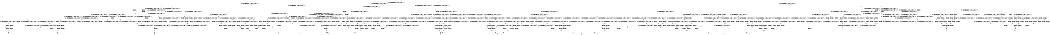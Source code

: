digraph BCG {
size = "7, 10.5";
center = TRUE;
node [shape = circle];
0 [peripheries = 2];
0 -> 1 [label = "EX !0 !ATOMIC_EXCH_BRANCH (1, +0, FALSE, +0, 3, TRUE) !{0, 1, 2}"];
0 -> 2 [label = "EX !2 !ATOMIC_EXCH_BRANCH (1, +0, TRUE, +0, 1, TRUE) !{0, 1, 2}"];
0 -> 3 [label = "EX !1 !ATOMIC_EXCH_BRANCH (1, +1, TRUE, +0, 2, TRUE) !{0, 1, 2}"];
0 -> 4 [label = "EX !0 !ATOMIC_EXCH_BRANCH (1, +0, FALSE, +0, 3, TRUE) !{0, 1, 2}"];
1 -> 5 [label = "EX !2 !ATOMIC_EXCH_BRANCH (1, +0, TRUE, +0, 1, TRUE) !{0, 1, 2}"];
1 -> 6 [label = "EX !1 !ATOMIC_EXCH_BRANCH (1, +1, TRUE, +0, 2, TRUE) !{0, 1, 2}"];
1 -> 7 [label = "TERMINATE !0"];
2 -> 2 [label = "EX !2 !ATOMIC_EXCH_BRANCH (1, +0, TRUE, +0, 1, TRUE) !{0, 1, 2}"];
2 -> 8 [label = "EX !0 !ATOMIC_EXCH_BRANCH (1, +0, FALSE, +0, 3, TRUE) !{0, 1, 2}"];
2 -> 9 [label = "EX !1 !ATOMIC_EXCH_BRANCH (1, +1, TRUE, +0, 2, TRUE) !{0, 1, 2}"];
2 -> 10 [label = "EX !0 !ATOMIC_EXCH_BRANCH (1, +0, FALSE, +0, 3, TRUE) !{0, 1, 2}"];
3 -> 11 [label = "EX !0 !ATOMIC_EXCH_BRANCH (1, +0, FALSE, +0, 3, FALSE) !{0, 1, 2}"];
3 -> 12 [label = "EX !2 !ATOMIC_EXCH_BRANCH (1, +0, TRUE, +0, 1, FALSE) !{0, 1, 2}"];
3 -> 13 [label = "TERMINATE !1"];
3 -> 14 [label = "EX !0 !ATOMIC_EXCH_BRANCH (1, +0, FALSE, +0, 3, FALSE) !{0, 1, 2}"];
4 -> 15 [label = "EX !1 !ATOMIC_EXCH_BRANCH (1, +1, TRUE, +0, 2, TRUE) !{0, 1, 2}"];
4 -> 16 [label = "EX !2 !ATOMIC_EXCH_BRANCH (1, +0, TRUE, +0, 1, TRUE) !{0, 1, 2}"];
4 -> 17 [label = "EX !1 !ATOMIC_EXCH_BRANCH (1, +1, TRUE, +0, 2, TRUE) !{0, 1, 2}"];
4 -> 18 [label = "TERMINATE !0"];
5 -> 5 [label = "EX !2 !ATOMIC_EXCH_BRANCH (1, +0, TRUE, +0, 1, TRUE) !{0, 1, 2}"];
5 -> 19 [label = "EX !1 !ATOMIC_EXCH_BRANCH (1, +1, TRUE, +0, 2, TRUE) !{0, 1, 2}"];
5 -> 20 [label = "TERMINATE !0"];
6 -> 21 [label = "EX !2 !ATOMIC_EXCH_BRANCH (1, +0, TRUE, +0, 1, FALSE) !{0, 1, 2}"];
6 -> 22 [label = "TERMINATE !0"];
6 -> 23 [label = "TERMINATE !1"];
7 -> 24 [label = "EX !2 !ATOMIC_EXCH_BRANCH (1, +0, TRUE, +0, 1, TRUE) !{1, 2}"];
7 -> 25 [label = "EX !1 !ATOMIC_EXCH_BRANCH (1, +1, TRUE, +0, 2, TRUE) !{1, 2}"];
7 -> 26 [label = "EX !1 !ATOMIC_EXCH_BRANCH (1, +1, TRUE, +0, 2, TRUE) !{1, 2}"];
8 -> 5 [label = "EX !2 !ATOMIC_EXCH_BRANCH (1, +0, TRUE, +0, 1, TRUE) !{0, 1, 2}"];
8 -> 19 [label = "EX !1 !ATOMIC_EXCH_BRANCH (1, +1, TRUE, +0, 2, TRUE) !{0, 1, 2}"];
8 -> 20 [label = "TERMINATE !0"];
9 -> 12 [label = "EX !2 !ATOMIC_EXCH_BRANCH (1, +0, TRUE, +0, 1, FALSE) !{0, 1, 2}"];
9 -> 27 [label = "EX !0 !ATOMIC_EXCH_BRANCH (1, +0, FALSE, +0, 3, FALSE) !{0, 1, 2}"];
9 -> 28 [label = "TERMINATE !1"];
9 -> 29 [label = "EX !0 !ATOMIC_EXCH_BRANCH (1, +0, FALSE, +0, 3, FALSE) !{0, 1, 2}"];
10 -> 30 [label = "EX !1 !ATOMIC_EXCH_BRANCH (1, +1, TRUE, +0, 2, TRUE) !{0, 1, 2}"];
10 -> 16 [label = "EX !2 !ATOMIC_EXCH_BRANCH (1, +0, TRUE, +0, 1, TRUE) !{0, 1, 2}"];
10 -> 31 [label = "EX !1 !ATOMIC_EXCH_BRANCH (1, +1, TRUE, +0, 2, TRUE) !{0, 1, 2}"];
10 -> 32 [label = "TERMINATE !0"];
11 -> 33 [label = "EX !0 !ATOMIC_EXCH_BRANCH (1, +1, TRUE, +0, 3, FALSE) !{0, 1, 2}"];
11 -> 34 [label = "EX !2 !ATOMIC_EXCH_BRANCH (1, +0, TRUE, +0, 1, FALSE) !{0, 1, 2}"];
11 -> 35 [label = "TERMINATE !1"];
11 -> 36 [label = "EX !0 !ATOMIC_EXCH_BRANCH (1, +1, TRUE, +0, 3, FALSE) !{0, 1, 2}"];
12 -> 37 [label = "EX !0 !ATOMIC_EXCH_BRANCH (1, +0, FALSE, +0, 3, TRUE) !{0, 1, 2}"];
12 -> 38 [label = "TERMINATE !2"];
12 -> 39 [label = "TERMINATE !1"];
12 -> 40 [label = "EX !0 !ATOMIC_EXCH_BRANCH (1, +0, FALSE, +0, 3, TRUE) !{0, 1, 2}"];
13 -> 41 [label = "EX !0 !ATOMIC_EXCH_BRANCH (1, +0, FALSE, +0, 3, FALSE) !{0, 2}"];
13 -> 42 [label = "EX !2 !ATOMIC_EXCH_BRANCH (1, +0, TRUE, +0, 1, FALSE) !{0, 2}"];
13 -> 43 [label = "EX !0 !ATOMIC_EXCH_BRANCH (1, +0, FALSE, +0, 3, FALSE) !{0, 2}"];
14 -> 36 [label = "EX !0 !ATOMIC_EXCH_BRANCH (1, +1, TRUE, +0, 3, FALSE) !{0, 1, 2}"];
14 -> 44 [label = "EX !2 !ATOMIC_EXCH_BRANCH (1, +0, TRUE, +0, 1, FALSE) !{0, 1, 2}"];
14 -> 45 [label = "TERMINATE !1"];
15 -> 46 [label = "EX !2 !ATOMIC_EXCH_BRANCH (1, +0, TRUE, +0, 1, FALSE) !{0, 1, 2}"];
15 -> 47 [label = "EX !2 !ATOMIC_EXCH_BRANCH (1, +0, TRUE, +0, 1, FALSE) !{0, 1, 2}"];
15 -> 48 [label = "TERMINATE !0"];
15 -> 49 [label = "TERMINATE !1"];
16 -> 30 [label = "EX !1 !ATOMIC_EXCH_BRANCH (1, +1, TRUE, +0, 2, TRUE) !{0, 1, 2}"];
16 -> 16 [label = "EX !2 !ATOMIC_EXCH_BRANCH (1, +0, TRUE, +0, 1, TRUE) !{0, 1, 2}"];
16 -> 31 [label = "EX !1 !ATOMIC_EXCH_BRANCH (1, +1, TRUE, +0, 2, TRUE) !{0, 1, 2}"];
16 -> 32 [label = "TERMINATE !0"];
17 -> 50 [label = "EX !2 !ATOMIC_EXCH_BRANCH (1, +0, TRUE, +0, 1, FALSE) !{0, 1, 2}"];
17 -> 51 [label = "TERMINATE !0"];
17 -> 52 [label = "TERMINATE !1"];
18 -> 53 [label = "EX !2 !ATOMIC_EXCH_BRANCH (1, +0, TRUE, +0, 1, TRUE) !{1, 2}"];
18 -> 54 [label = "EX !1 !ATOMIC_EXCH_BRANCH (1, +1, TRUE, +0, 2, TRUE) !{1, 2}"];
19 -> 21 [label = "EX !2 !ATOMIC_EXCH_BRANCH (1, +0, TRUE, +0, 1, FALSE) !{0, 1, 2}"];
19 -> 55 [label = "TERMINATE !0"];
19 -> 56 [label = "TERMINATE !1"];
20 -> 24 [label = "EX !2 !ATOMIC_EXCH_BRANCH (1, +0, TRUE, +0, 1, TRUE) !{1, 2}"];
20 -> 57 [label = "EX !1 !ATOMIC_EXCH_BRANCH (1, +1, TRUE, +0, 2, TRUE) !{1, 2}"];
20 -> 58 [label = "EX !1 !ATOMIC_EXCH_BRANCH (1, +1, TRUE, +0, 2, TRUE) !{1, 2}"];
21 -> 59 [label = "TERMINATE !0"];
21 -> 60 [label = "TERMINATE !2"];
21 -> 61 [label = "TERMINATE !1"];
22 -> 62 [label = "EX !2 !ATOMIC_EXCH_BRANCH (1, +0, TRUE, +0, 1, FALSE) !{1, 2}"];
22 -> 63 [label = "TERMINATE !1"];
23 -> 64 [label = "EX !2 !ATOMIC_EXCH_BRANCH (1, +0, TRUE, +0, 1, FALSE) !{0, 2}"];
23 -> 63 [label = "TERMINATE !0"];
24 -> 24 [label = "EX !2 !ATOMIC_EXCH_BRANCH (1, +0, TRUE, +0, 1, TRUE) !{1, 2}"];
24 -> 57 [label = "EX !1 !ATOMIC_EXCH_BRANCH (1, +1, TRUE, +0, 2, TRUE) !{1, 2}"];
24 -> 58 [label = "EX !1 !ATOMIC_EXCH_BRANCH (1, +1, TRUE, +0, 2, TRUE) !{1, 2}"];
25 -> 62 [label = "EX !2 !ATOMIC_EXCH_BRANCH (1, +0, TRUE, +0, 1, FALSE) !{1, 2}"];
25 -> 63 [label = "TERMINATE !1"];
26 -> 65 [label = "EX !2 !ATOMIC_EXCH_BRANCH (1, +0, TRUE, +0, 1, FALSE) !{1, 2}"];
26 -> 66 [label = "EX !2 !ATOMIC_EXCH_BRANCH (1, +0, TRUE, +0, 1, FALSE) !{1, 2}"];
26 -> 67 [label = "TERMINATE !1"];
27 -> 68 [label = "EX !0 !ATOMIC_EXCH_BRANCH (1, +1, TRUE, +0, 3, FALSE) !{0, 1, 2}"];
27 -> 34 [label = "EX !2 !ATOMIC_EXCH_BRANCH (1, +0, TRUE, +0, 1, FALSE) !{0, 1, 2}"];
27 -> 69 [label = "TERMINATE !1"];
27 -> 70 [label = "EX !0 !ATOMIC_EXCH_BRANCH (1, +1, TRUE, +0, 3, FALSE) !{0, 1, 2}"];
28 -> 42 [label = "EX !2 !ATOMIC_EXCH_BRANCH (1, +0, TRUE, +0, 1, FALSE) !{0, 2}"];
28 -> 71 [label = "EX !0 !ATOMIC_EXCH_BRANCH (1, +0, FALSE, +0, 3, FALSE) !{0, 2}"];
28 -> 72 [label = "EX !0 !ATOMIC_EXCH_BRANCH (1, +0, FALSE, +0, 3, FALSE) !{0, 2}"];
29 -> 70 [label = "EX !0 !ATOMIC_EXCH_BRANCH (1, +1, TRUE, +0, 3, FALSE) !{0, 1, 2}"];
29 -> 44 [label = "EX !2 !ATOMIC_EXCH_BRANCH (1, +0, TRUE, +0, 1, FALSE) !{0, 1, 2}"];
29 -> 73 [label = "TERMINATE !1"];
30 -> 46 [label = "EX !2 !ATOMIC_EXCH_BRANCH (1, +0, TRUE, +0, 1, FALSE) !{0, 1, 2}"];
30 -> 47 [label = "EX !2 !ATOMIC_EXCH_BRANCH (1, +0, TRUE, +0, 1, FALSE) !{0, 1, 2}"];
30 -> 74 [label = "TERMINATE !0"];
30 -> 75 [label = "TERMINATE !1"];
31 -> 50 [label = "EX !2 !ATOMIC_EXCH_BRANCH (1, +0, TRUE, +0, 1, FALSE) !{0, 1, 2}"];
31 -> 76 [label = "TERMINATE !0"];
31 -> 77 [label = "TERMINATE !1"];
32 -> 53 [label = "EX !2 !ATOMIC_EXCH_BRANCH (1, +0, TRUE, +0, 1, TRUE) !{1, 2}"];
32 -> 78 [label = "EX !1 !ATOMIC_EXCH_BRANCH (1, +1, TRUE, +0, 2, TRUE) !{1, 2}"];
33 -> 21 [label = "EX !2 !ATOMIC_EXCH_BRANCH (1, +0, TRUE, +0, 1, FALSE) !{0, 1, 2}"];
33 -> 22 [label = "TERMINATE !0"];
33 -> 23 [label = "TERMINATE !1"];
34 -> 79 [label = "EX !0 !ATOMIC_EXCH_BRANCH (1, +1, TRUE, +0, 3, TRUE) !{0, 1, 2}"];
34 -> 80 [label = "TERMINATE !2"];
34 -> 81 [label = "TERMINATE !1"];
34 -> 82 [label = "EX !0 !ATOMIC_EXCH_BRANCH (1, +1, TRUE, +0, 3, TRUE) !{0, 1, 2}"];
35 -> 83 [label = "EX !0 !ATOMIC_EXCH_BRANCH (1, +1, TRUE, +0, 3, FALSE) !{0, 2}"];
35 -> 84 [label = "EX !2 !ATOMIC_EXCH_BRANCH (1, +0, TRUE, +0, 1, FALSE) !{0, 2}"];
35 -> 85 [label = "EX !0 !ATOMIC_EXCH_BRANCH (1, +1, TRUE, +0, 3, FALSE) !{0, 2}"];
36 -> 50 [label = "EX !2 !ATOMIC_EXCH_BRANCH (1, +0, TRUE, +0, 1, FALSE) !{0, 1, 2}"];
36 -> 51 [label = "TERMINATE !0"];
36 -> 52 [label = "TERMINATE !1"];
37 -> 59 [label = "TERMINATE !0"];
37 -> 60 [label = "TERMINATE !2"];
37 -> 61 [label = "TERMINATE !1"];
38 -> 86 [label = "EX !0 !ATOMIC_EXCH_BRANCH (1, +0, FALSE, +0, 3, TRUE) !{0, 1}"];
38 -> 87 [label = "TERMINATE !1"];
38 -> 88 [label = "EX !0 !ATOMIC_EXCH_BRANCH (1, +0, FALSE, +0, 3, TRUE) !{0, 1}"];
39 -> 89 [label = "EX !0 !ATOMIC_EXCH_BRANCH (1, +0, FALSE, +0, 3, TRUE) !{0, 2}"];
39 -> 87 [label = "TERMINATE !2"];
39 -> 90 [label = "EX !0 !ATOMIC_EXCH_BRANCH (1, +0, FALSE, +0, 3, TRUE) !{0, 2}"];
40 -> 91 [label = "TERMINATE !0"];
40 -> 92 [label = "TERMINATE !2"];
40 -> 93 [label = "TERMINATE !1"];
41 -> 83 [label = "EX !0 !ATOMIC_EXCH_BRANCH (1, +1, TRUE, +0, 3, FALSE) !{0, 2}"];
41 -> 84 [label = "EX !2 !ATOMIC_EXCH_BRANCH (1, +0, TRUE, +0, 1, FALSE) !{0, 2}"];
41 -> 85 [label = "EX !0 !ATOMIC_EXCH_BRANCH (1, +1, TRUE, +0, 3, FALSE) !{0, 2}"];
42 -> 89 [label = "EX !0 !ATOMIC_EXCH_BRANCH (1, +0, FALSE, +0, 3, TRUE) !{0, 2}"];
42 -> 87 [label = "TERMINATE !2"];
42 -> 90 [label = "EX !0 !ATOMIC_EXCH_BRANCH (1, +0, FALSE, +0, 3, TRUE) !{0, 2}"];
43 -> 94 [label = "EX !2 !ATOMIC_EXCH_BRANCH (1, +0, TRUE, +0, 1, FALSE) !{0, 2}"];
43 -> 85 [label = "EX !0 !ATOMIC_EXCH_BRANCH (1, +1, TRUE, +0, 3, FALSE) !{0, 2}"];
43 -> 95 [label = "EX !2 !ATOMIC_EXCH_BRANCH (1, +0, TRUE, +0, 1, FALSE) !{0, 2}"];
44 -> 82 [label = "EX !0 !ATOMIC_EXCH_BRANCH (1, +1, TRUE, +0, 3, TRUE) !{0, 1, 2}"];
44 -> 96 [label = "TERMINATE !2"];
44 -> 97 [label = "TERMINATE !1"];
45 -> 98 [label = "EX !0 !ATOMIC_EXCH_BRANCH (1, +1, TRUE, +0, 3, FALSE) !{0, 2}"];
45 -> 99 [label = "EX !2 !ATOMIC_EXCH_BRANCH (1, +0, TRUE, +0, 1, FALSE) !{0, 2}"];
46 -> 100 [label = "TERMINATE !0"];
46 -> 101 [label = "TERMINATE !2"];
46 -> 102 [label = "TERMINATE !1"];
47 -> 103 [label = "TERMINATE !0"];
47 -> 104 [label = "TERMINATE !2"];
47 -> 105 [label = "TERMINATE !1"];
48 -> 106 [label = "EX !2 !ATOMIC_EXCH_BRANCH (1, +0, TRUE, +0, 1, FALSE) !{1, 2}"];
48 -> 107 [label = "TERMINATE !1"];
49 -> 108 [label = "EX !2 !ATOMIC_EXCH_BRANCH (1, +0, TRUE, +0, 1, FALSE) !{0, 2}"];
49 -> 107 [label = "TERMINATE !0"];
50 -> 91 [label = "TERMINATE !0"];
50 -> 92 [label = "TERMINATE !2"];
50 -> 93 [label = "TERMINATE !1"];
51 -> 109 [label = "EX !2 !ATOMIC_EXCH_BRANCH (1, +0, TRUE, +0, 1, FALSE) !{1, 2}"];
51 -> 110 [label = "TERMINATE !1"];
52 -> 111 [label = "EX !2 !ATOMIC_EXCH_BRANCH (1, +0, TRUE, +0, 1, FALSE) !{0, 2}"];
52 -> 110 [label = "TERMINATE !0"];
53 -> 53 [label = "EX !2 !ATOMIC_EXCH_BRANCH (1, +0, TRUE, +0, 1, TRUE) !{1, 2}"];
53 -> 78 [label = "EX !1 !ATOMIC_EXCH_BRANCH (1, +1, TRUE, +0, 2, TRUE) !{1, 2}"];
54 -> 109 [label = "EX !2 !ATOMIC_EXCH_BRANCH (1, +0, TRUE, +0, 1, FALSE) !{1, 2}"];
54 -> 110 [label = "TERMINATE !1"];
55 -> 62 [label = "EX !2 !ATOMIC_EXCH_BRANCH (1, +0, TRUE, +0, 1, FALSE) !{1, 2}"];
55 -> 112 [label = "TERMINATE !1"];
56 -> 64 [label = "EX !2 !ATOMIC_EXCH_BRANCH (1, +0, TRUE, +0, 1, FALSE) !{0, 2}"];
56 -> 112 [label = "TERMINATE !0"];
57 -> 62 [label = "EX !2 !ATOMIC_EXCH_BRANCH (1, +0, TRUE, +0, 1, FALSE) !{1, 2}"];
57 -> 112 [label = "TERMINATE !1"];
58 -> 65 [label = "EX !2 !ATOMIC_EXCH_BRANCH (1, +0, TRUE, +0, 1, FALSE) !{1, 2}"];
58 -> 66 [label = "EX !2 !ATOMIC_EXCH_BRANCH (1, +0, TRUE, +0, 1, FALSE) !{1, 2}"];
58 -> 113 [label = "TERMINATE !1"];
59 -> 114 [label = "TERMINATE !2"];
59 -> 115 [label = "TERMINATE !1"];
60 -> 114 [label = "TERMINATE !0"];
60 -> 116 [label = "TERMINATE !1"];
61 -> 115 [label = "TERMINATE !0"];
61 -> 116 [label = "TERMINATE !2"];
62 -> 114 [label = "TERMINATE !2"];
62 -> 115 [label = "TERMINATE !1"];
63 -> 117 [label = "EX !2 !ATOMIC_EXCH_BRANCH (1, +0, TRUE, +0, 1, FALSE) !{2}"];
63 -> 118 [label = "EX !2 !ATOMIC_EXCH_BRANCH (1, +0, TRUE, +0, 1, FALSE) !{2}"];
64 -> 115 [label = "TERMINATE !0"];
64 -> 116 [label = "TERMINATE !2"];
65 -> 119 [label = "TERMINATE !2"];
65 -> 120 [label = "TERMINATE !1"];
66 -> 121 [label = "TERMINATE !2"];
66 -> 122 [label = "TERMINATE !1"];
67 -> 123 [label = "EX !2 !ATOMIC_EXCH_BRANCH (1, +0, TRUE, +0, 1, FALSE) !{2}"];
68 -> 21 [label = "EX !2 !ATOMIC_EXCH_BRANCH (1, +0, TRUE, +0, 1, FALSE) !{0, 1, 2}"];
68 -> 55 [label = "TERMINATE !0"];
68 -> 56 [label = "TERMINATE !1"];
69 -> 124 [label = "EX !0 !ATOMIC_EXCH_BRANCH (1, +1, TRUE, +0, 3, FALSE) !{0, 2}"];
69 -> 84 [label = "EX !2 !ATOMIC_EXCH_BRANCH (1, +0, TRUE, +0, 1, FALSE) !{0, 2}"];
69 -> 125 [label = "EX !0 !ATOMIC_EXCH_BRANCH (1, +1, TRUE, +0, 3, FALSE) !{0, 2}"];
70 -> 50 [label = "EX !2 !ATOMIC_EXCH_BRANCH (1, +0, TRUE, +0, 1, FALSE) !{0, 1, 2}"];
70 -> 76 [label = "TERMINATE !0"];
70 -> 77 [label = "TERMINATE !1"];
71 -> 124 [label = "EX !0 !ATOMIC_EXCH_BRANCH (1, +1, TRUE, +0, 3, FALSE) !{0, 2}"];
71 -> 84 [label = "EX !2 !ATOMIC_EXCH_BRANCH (1, +0, TRUE, +0, 1, FALSE) !{0, 2}"];
71 -> 125 [label = "EX !0 !ATOMIC_EXCH_BRANCH (1, +1, TRUE, +0, 3, FALSE) !{0, 2}"];
72 -> 94 [label = "EX !2 !ATOMIC_EXCH_BRANCH (1, +0, TRUE, +0, 1, FALSE) !{0, 2}"];
72 -> 125 [label = "EX !0 !ATOMIC_EXCH_BRANCH (1, +1, TRUE, +0, 3, FALSE) !{0, 2}"];
72 -> 95 [label = "EX !2 !ATOMIC_EXCH_BRANCH (1, +0, TRUE, +0, 1, FALSE) !{0, 2}"];
73 -> 126 [label = "EX !0 !ATOMIC_EXCH_BRANCH (1, +1, TRUE, +0, 3, FALSE) !{0, 2}"];
73 -> 99 [label = "EX !2 !ATOMIC_EXCH_BRANCH (1, +0, TRUE, +0, 1, FALSE) !{0, 2}"];
74 -> 106 [label = "EX !2 !ATOMIC_EXCH_BRANCH (1, +0, TRUE, +0, 1, FALSE) !{1, 2}"];
74 -> 127 [label = "TERMINATE !1"];
75 -> 108 [label = "EX !2 !ATOMIC_EXCH_BRANCH (1, +0, TRUE, +0, 1, FALSE) !{0, 2}"];
75 -> 127 [label = "TERMINATE !0"];
76 -> 109 [label = "EX !2 !ATOMIC_EXCH_BRANCH (1, +0, TRUE, +0, 1, FALSE) !{1, 2}"];
76 -> 128 [label = "TERMINATE !1"];
77 -> 111 [label = "EX !2 !ATOMIC_EXCH_BRANCH (1, +0, TRUE, +0, 1, FALSE) !{0, 2}"];
77 -> 128 [label = "TERMINATE !0"];
78 -> 109 [label = "EX !2 !ATOMIC_EXCH_BRANCH (1, +0, TRUE, +0, 1, FALSE) !{1, 2}"];
78 -> 128 [label = "TERMINATE !1"];
79 -> 129 [label = "TERMINATE !0"];
79 -> 130 [label = "TERMINATE !2"];
79 -> 131 [label = "TERMINATE !1"];
80 -> 132 [label = "EX !0 !ATOMIC_EXCH_BRANCH (1, +1, TRUE, +0, 3, TRUE) !{0, 1}"];
80 -> 133 [label = "TERMINATE !1"];
80 -> 134 [label = "EX !0 !ATOMIC_EXCH_BRANCH (1, +1, TRUE, +0, 3, TRUE) !{0, 1}"];
81 -> 135 [label = "EX !0 !ATOMIC_EXCH_BRANCH (1, +1, TRUE, +0, 3, TRUE) !{0, 2}"];
81 -> 133 [label = "TERMINATE !2"];
81 -> 136 [label = "EX !0 !ATOMIC_EXCH_BRANCH (1, +1, TRUE, +0, 3, TRUE) !{0, 2}"];
82 -> 137 [label = "TERMINATE !0"];
82 -> 138 [label = "TERMINATE !2"];
82 -> 139 [label = "TERMINATE !1"];
83 -> 64 [label = "EX !2 !ATOMIC_EXCH_BRANCH (1, +0, TRUE, +0, 1, FALSE) !{0, 2}"];
83 -> 63 [label = "TERMINATE !0"];
84 -> 135 [label = "EX !0 !ATOMIC_EXCH_BRANCH (1, +1, TRUE, +0, 3, TRUE) !{0, 2}"];
84 -> 133 [label = "TERMINATE !2"];
84 -> 136 [label = "EX !0 !ATOMIC_EXCH_BRANCH (1, +1, TRUE, +0, 3, TRUE) !{0, 2}"];
85 -> 140 [label = "EX !2 !ATOMIC_EXCH_BRANCH (1, +0, TRUE, +0, 1, FALSE) !{0, 2}"];
85 -> 141 [label = "EX !2 !ATOMIC_EXCH_BRANCH (1, +0, TRUE, +0, 1, FALSE) !{0, 2}"];
85 -> 142 [label = "TERMINATE !0"];
86 -> 114 [label = "TERMINATE !0"];
86 -> 116 [label = "TERMINATE !1"];
87 -> 143 [label = "EX !0 !ATOMIC_EXCH_BRANCH (1, +0, FALSE, +0, 3, TRUE) !{0}"];
87 -> 144 [label = "EX !0 !ATOMIC_EXCH_BRANCH (1, +0, FALSE, +0, 3, TRUE) !{0}"];
88 -> 145 [label = "TERMINATE !0"];
88 -> 146 [label = "TERMINATE !1"];
89 -> 115 [label = "TERMINATE !0"];
89 -> 116 [label = "TERMINATE !2"];
90 -> 147 [label = "TERMINATE !0"];
90 -> 148 [label = "TERMINATE !2"];
91 -> 149 [label = "TERMINATE !2"];
91 -> 150 [label = "TERMINATE !1"];
92 -> 149 [label = "TERMINATE !0"];
92 -> 151 [label = "TERMINATE !1"];
93 -> 150 [label = "TERMINATE !0"];
93 -> 151 [label = "TERMINATE !2"];
94 -> 152 [label = "EX !0 !ATOMIC_EXCH_BRANCH (1, +1, TRUE, +0, 3, TRUE) !{0, 2}"];
94 -> 153 [label = "TERMINATE !2"];
94 -> 136 [label = "EX !0 !ATOMIC_EXCH_BRANCH (1, +1, TRUE, +0, 3, TRUE) !{0, 2}"];
95 -> 136 [label = "EX !0 !ATOMIC_EXCH_BRANCH (1, +1, TRUE, +0, 3, TRUE) !{0, 2}"];
95 -> 154 [label = "TERMINATE !2"];
96 -> 155 [label = "EX !0 !ATOMIC_EXCH_BRANCH (1, +1, TRUE, +0, 3, TRUE) !{0, 1}"];
96 -> 156 [label = "TERMINATE !1"];
97 -> 157 [label = "EX !0 !ATOMIC_EXCH_BRANCH (1, +1, TRUE, +0, 3, TRUE) !{0, 2}"];
97 -> 156 [label = "TERMINATE !2"];
98 -> 111 [label = "EX !2 !ATOMIC_EXCH_BRANCH (1, +0, TRUE, +0, 1, FALSE) !{0, 2}"];
98 -> 110 [label = "TERMINATE !0"];
99 -> 157 [label = "EX !0 !ATOMIC_EXCH_BRANCH (1, +1, TRUE, +0, 3, TRUE) !{0, 2}"];
99 -> 156 [label = "TERMINATE !2"];
100 -> 158 [label = "TERMINATE !2"];
100 -> 159 [label = "TERMINATE !1"];
101 -> 158 [label = "TERMINATE !0"];
101 -> 160 [label = "TERMINATE !1"];
102 -> 159 [label = "TERMINATE !0"];
102 -> 160 [label = "TERMINATE !2"];
103 -> 161 [label = "TERMINATE !2"];
103 -> 162 [label = "TERMINATE !1"];
104 -> 161 [label = "TERMINATE !0"];
104 -> 163 [label = "TERMINATE !1"];
105 -> 162 [label = "TERMINATE !0"];
105 -> 163 [label = "TERMINATE !2"];
106 -> 161 [label = "TERMINATE !2"];
106 -> 162 [label = "TERMINATE !1"];
107 -> 164 [label = "EX !2 !ATOMIC_EXCH_BRANCH (1, +0, TRUE, +0, 1, FALSE) !{2}"];
108 -> 162 [label = "TERMINATE !0"];
108 -> 163 [label = "TERMINATE !2"];
109 -> 149 [label = "TERMINATE !2"];
109 -> 150 [label = "TERMINATE !1"];
110 -> 165 [label = "EX !2 !ATOMIC_EXCH_BRANCH (1, +0, TRUE, +0, 1, FALSE) !{2}"];
111 -> 150 [label = "TERMINATE !0"];
111 -> 151 [label = "TERMINATE !2"];
112 -> 117 [label = "EX !2 !ATOMIC_EXCH_BRANCH (1, +0, TRUE, +0, 1, FALSE) !{2}"];
112 -> 118 [label = "EX !2 !ATOMIC_EXCH_BRANCH (1, +0, TRUE, +0, 1, FALSE) !{2}"];
113 -> 123 [label = "EX !2 !ATOMIC_EXCH_BRANCH (1, +0, TRUE, +0, 1, FALSE) !{2}"];
114 -> 166 [label = "TERMINATE !1"];
115 -> 166 [label = "TERMINATE !2"];
116 -> 166 [label = "TERMINATE !0"];
117 -> 166 [label = "TERMINATE !2"];
118 -> 167 [label = "TERMINATE !2"];
119 -> 168 [label = "TERMINATE !1"];
120 -> 168 [label = "TERMINATE !2"];
121 -> 169 [label = "TERMINATE !1"];
122 -> 169 [label = "TERMINATE !2"];
123 -> 169 [label = "TERMINATE !2"];
124 -> 64 [label = "EX !2 !ATOMIC_EXCH_BRANCH (1, +0, TRUE, +0, 1, FALSE) !{0, 2}"];
124 -> 112 [label = "TERMINATE !0"];
125 -> 140 [label = "EX !2 !ATOMIC_EXCH_BRANCH (1, +0, TRUE, +0, 1, FALSE) !{0, 2}"];
125 -> 141 [label = "EX !2 !ATOMIC_EXCH_BRANCH (1, +0, TRUE, +0, 1, FALSE) !{0, 2}"];
125 -> 170 [label = "TERMINATE !0"];
126 -> 111 [label = "EX !2 !ATOMIC_EXCH_BRANCH (1, +0, TRUE, +0, 1, FALSE) !{0, 2}"];
126 -> 128 [label = "TERMINATE !0"];
127 -> 164 [label = "EX !2 !ATOMIC_EXCH_BRANCH (1, +0, TRUE, +0, 1, FALSE) !{2}"];
128 -> 165 [label = "EX !2 !ATOMIC_EXCH_BRANCH (1, +0, TRUE, +0, 1, FALSE) !{2}"];
129 -> 171 [label = "TERMINATE !2"];
129 -> 172 [label = "TERMINATE !1"];
130 -> 171 [label = "TERMINATE !0"];
130 -> 173 [label = "TERMINATE !1"];
131 -> 172 [label = "TERMINATE !0"];
131 -> 173 [label = "TERMINATE !2"];
132 -> 171 [label = "TERMINATE !0"];
132 -> 173 [label = "TERMINATE !1"];
133 -> 174 [label = "EX !0 !ATOMIC_EXCH_BRANCH (1, +1, TRUE, +0, 3, TRUE) !{0}"];
133 -> 175 [label = "EX !0 !ATOMIC_EXCH_BRANCH (1, +1, TRUE, +0, 3, TRUE) !{0}"];
134 -> 176 [label = "TERMINATE !0"];
134 -> 177 [label = "TERMINATE !1"];
135 -> 172 [label = "TERMINATE !0"];
135 -> 173 [label = "TERMINATE !2"];
136 -> 178 [label = "TERMINATE !0"];
136 -> 179 [label = "TERMINATE !2"];
137 -> 180 [label = "TERMINATE !2"];
137 -> 181 [label = "TERMINATE !1"];
138 -> 180 [label = "TERMINATE !0"];
138 -> 182 [label = "TERMINATE !1"];
139 -> 181 [label = "TERMINATE !0"];
139 -> 182 [label = "TERMINATE !2"];
140 -> 183 [label = "TERMINATE !0"];
140 -> 184 [label = "TERMINATE !2"];
141 -> 147 [label = "TERMINATE !0"];
141 -> 148 [label = "TERMINATE !2"];
142 -> 185 [label = "EX !2 !ATOMIC_EXCH_BRANCH (1, +0, TRUE, +0, 1, FALSE) !{2}"];
143 -> 166 [label = "TERMINATE !0"];
144 -> 186 [label = "TERMINATE !0"];
145 -> 187 [label = "TERMINATE !1"];
146 -> 187 [label = "TERMINATE !0"];
147 -> 188 [label = "TERMINATE !2"];
148 -> 188 [label = "TERMINATE !0"];
149 -> 189 [label = "TERMINATE !1"];
150 -> 189 [label = "TERMINATE !2"];
151 -> 189 [label = "TERMINATE !0"];
152 -> 190 [label = "TERMINATE !0"];
152 -> 191 [label = "TERMINATE !2"];
153 -> 192 [label = "EX !0 !ATOMIC_EXCH_BRANCH (1, +1, TRUE, +0, 3, TRUE) !{0}"];
154 -> 193 [label = "EX !0 !ATOMIC_EXCH_BRANCH (1, +1, TRUE, +0, 3, TRUE) !{0}"];
155 -> 180 [label = "TERMINATE !0"];
155 -> 182 [label = "TERMINATE !1"];
156 -> 194 [label = "EX !0 !ATOMIC_EXCH_BRANCH (1, +1, TRUE, +0, 3, TRUE) !{0}"];
157 -> 181 [label = "TERMINATE !0"];
157 -> 182 [label = "TERMINATE !2"];
158 -> 195 [label = "TERMINATE !1"];
159 -> 195 [label = "TERMINATE !2"];
160 -> 195 [label = "TERMINATE !0"];
161 -> 196 [label = "TERMINATE !1"];
162 -> 196 [label = "TERMINATE !2"];
163 -> 196 [label = "TERMINATE !0"];
164 -> 196 [label = "TERMINATE !2"];
165 -> 189 [label = "TERMINATE !2"];
166 -> 197 [label = "exit"];
167 -> 198 [label = "exit"];
168 -> 199 [label = "exit"];
169 -> 200 [label = "exit"];
170 -> 185 [label = "EX !2 !ATOMIC_EXCH_BRANCH (1, +0, TRUE, +0, 1, FALSE) !{2}"];
171 -> 201 [label = "TERMINATE !1"];
172 -> 201 [label = "TERMINATE !2"];
173 -> 201 [label = "TERMINATE !0"];
174 -> 201 [label = "TERMINATE !0"];
175 -> 202 [label = "TERMINATE !0"];
176 -> 203 [label = "TERMINATE !1"];
177 -> 203 [label = "TERMINATE !0"];
178 -> 204 [label = "TERMINATE !2"];
179 -> 204 [label = "TERMINATE !0"];
180 -> 205 [label = "TERMINATE !1"];
181 -> 205 [label = "TERMINATE !2"];
182 -> 205 [label = "TERMINATE !0"];
183 -> 206 [label = "TERMINATE !2"];
184 -> 206 [label = "TERMINATE !0"];
185 -> 188 [label = "TERMINATE !2"];
186 -> 207 [label = "exit"];
187 -> 208 [label = "exit"];
188 -> 209 [label = "exit"];
189 -> 210 [label = "exit"];
190 -> 211 [label = "TERMINATE !2"];
191 -> 211 [label = "TERMINATE !0"];
192 -> 211 [label = "TERMINATE !0"];
193 -> 204 [label = "TERMINATE !0"];
194 -> 205 [label = "TERMINATE !0"];
195 -> 212 [label = "exit"];
196 -> 213 [label = "exit"];
201 -> 197 [label = "exit"];
202 -> 207 [label = "exit"];
203 -> 208 [label = "exit"];
204 -> 209 [label = "exit"];
205 -> 210 [label = "exit"];
206 -> 214 [label = "exit"];
211 -> 214 [label = "exit"];
}
